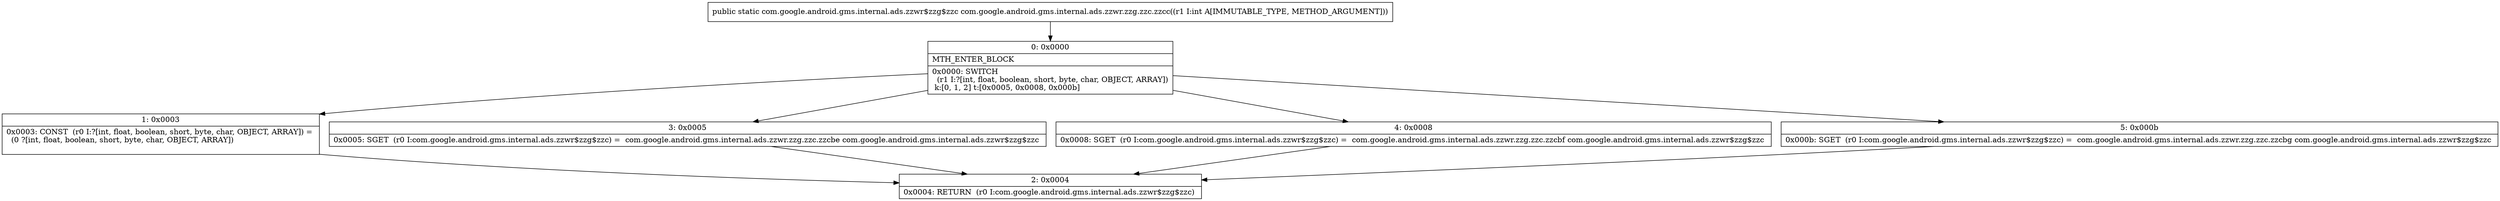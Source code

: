 digraph "CFG forcom.google.android.gms.internal.ads.zzwr.zzg.zzc.zzcc(I)Lcom\/google\/android\/gms\/internal\/ads\/zzwr$zzg$zzc;" {
Node_0 [shape=record,label="{0\:\ 0x0000|MTH_ENTER_BLOCK\l|0x0000: SWITCH  \l  (r1 I:?[int, float, boolean, short, byte, char, OBJECT, ARRAY])\l k:[0, 1, 2] t:[0x0005, 0x0008, 0x000b] \l}"];
Node_1 [shape=record,label="{1\:\ 0x0003|0x0003: CONST  (r0 I:?[int, float, boolean, short, byte, char, OBJECT, ARRAY]) = \l  (0 ?[int, float, boolean, short, byte, char, OBJECT, ARRAY])\l \l}"];
Node_2 [shape=record,label="{2\:\ 0x0004|0x0004: RETURN  (r0 I:com.google.android.gms.internal.ads.zzwr$zzg$zzc) \l}"];
Node_3 [shape=record,label="{3\:\ 0x0005|0x0005: SGET  (r0 I:com.google.android.gms.internal.ads.zzwr$zzg$zzc) =  com.google.android.gms.internal.ads.zzwr.zzg.zzc.zzcbe com.google.android.gms.internal.ads.zzwr$zzg$zzc \l}"];
Node_4 [shape=record,label="{4\:\ 0x0008|0x0008: SGET  (r0 I:com.google.android.gms.internal.ads.zzwr$zzg$zzc) =  com.google.android.gms.internal.ads.zzwr.zzg.zzc.zzcbf com.google.android.gms.internal.ads.zzwr$zzg$zzc \l}"];
Node_5 [shape=record,label="{5\:\ 0x000b|0x000b: SGET  (r0 I:com.google.android.gms.internal.ads.zzwr$zzg$zzc) =  com.google.android.gms.internal.ads.zzwr.zzg.zzc.zzcbg com.google.android.gms.internal.ads.zzwr$zzg$zzc \l}"];
MethodNode[shape=record,label="{public static com.google.android.gms.internal.ads.zzwr$zzg$zzc com.google.android.gms.internal.ads.zzwr.zzg.zzc.zzcc((r1 I:int A[IMMUTABLE_TYPE, METHOD_ARGUMENT])) }"];
MethodNode -> Node_0;
Node_0 -> Node_1;
Node_0 -> Node_3;
Node_0 -> Node_4;
Node_0 -> Node_5;
Node_1 -> Node_2;
Node_3 -> Node_2;
Node_4 -> Node_2;
Node_5 -> Node_2;
}

